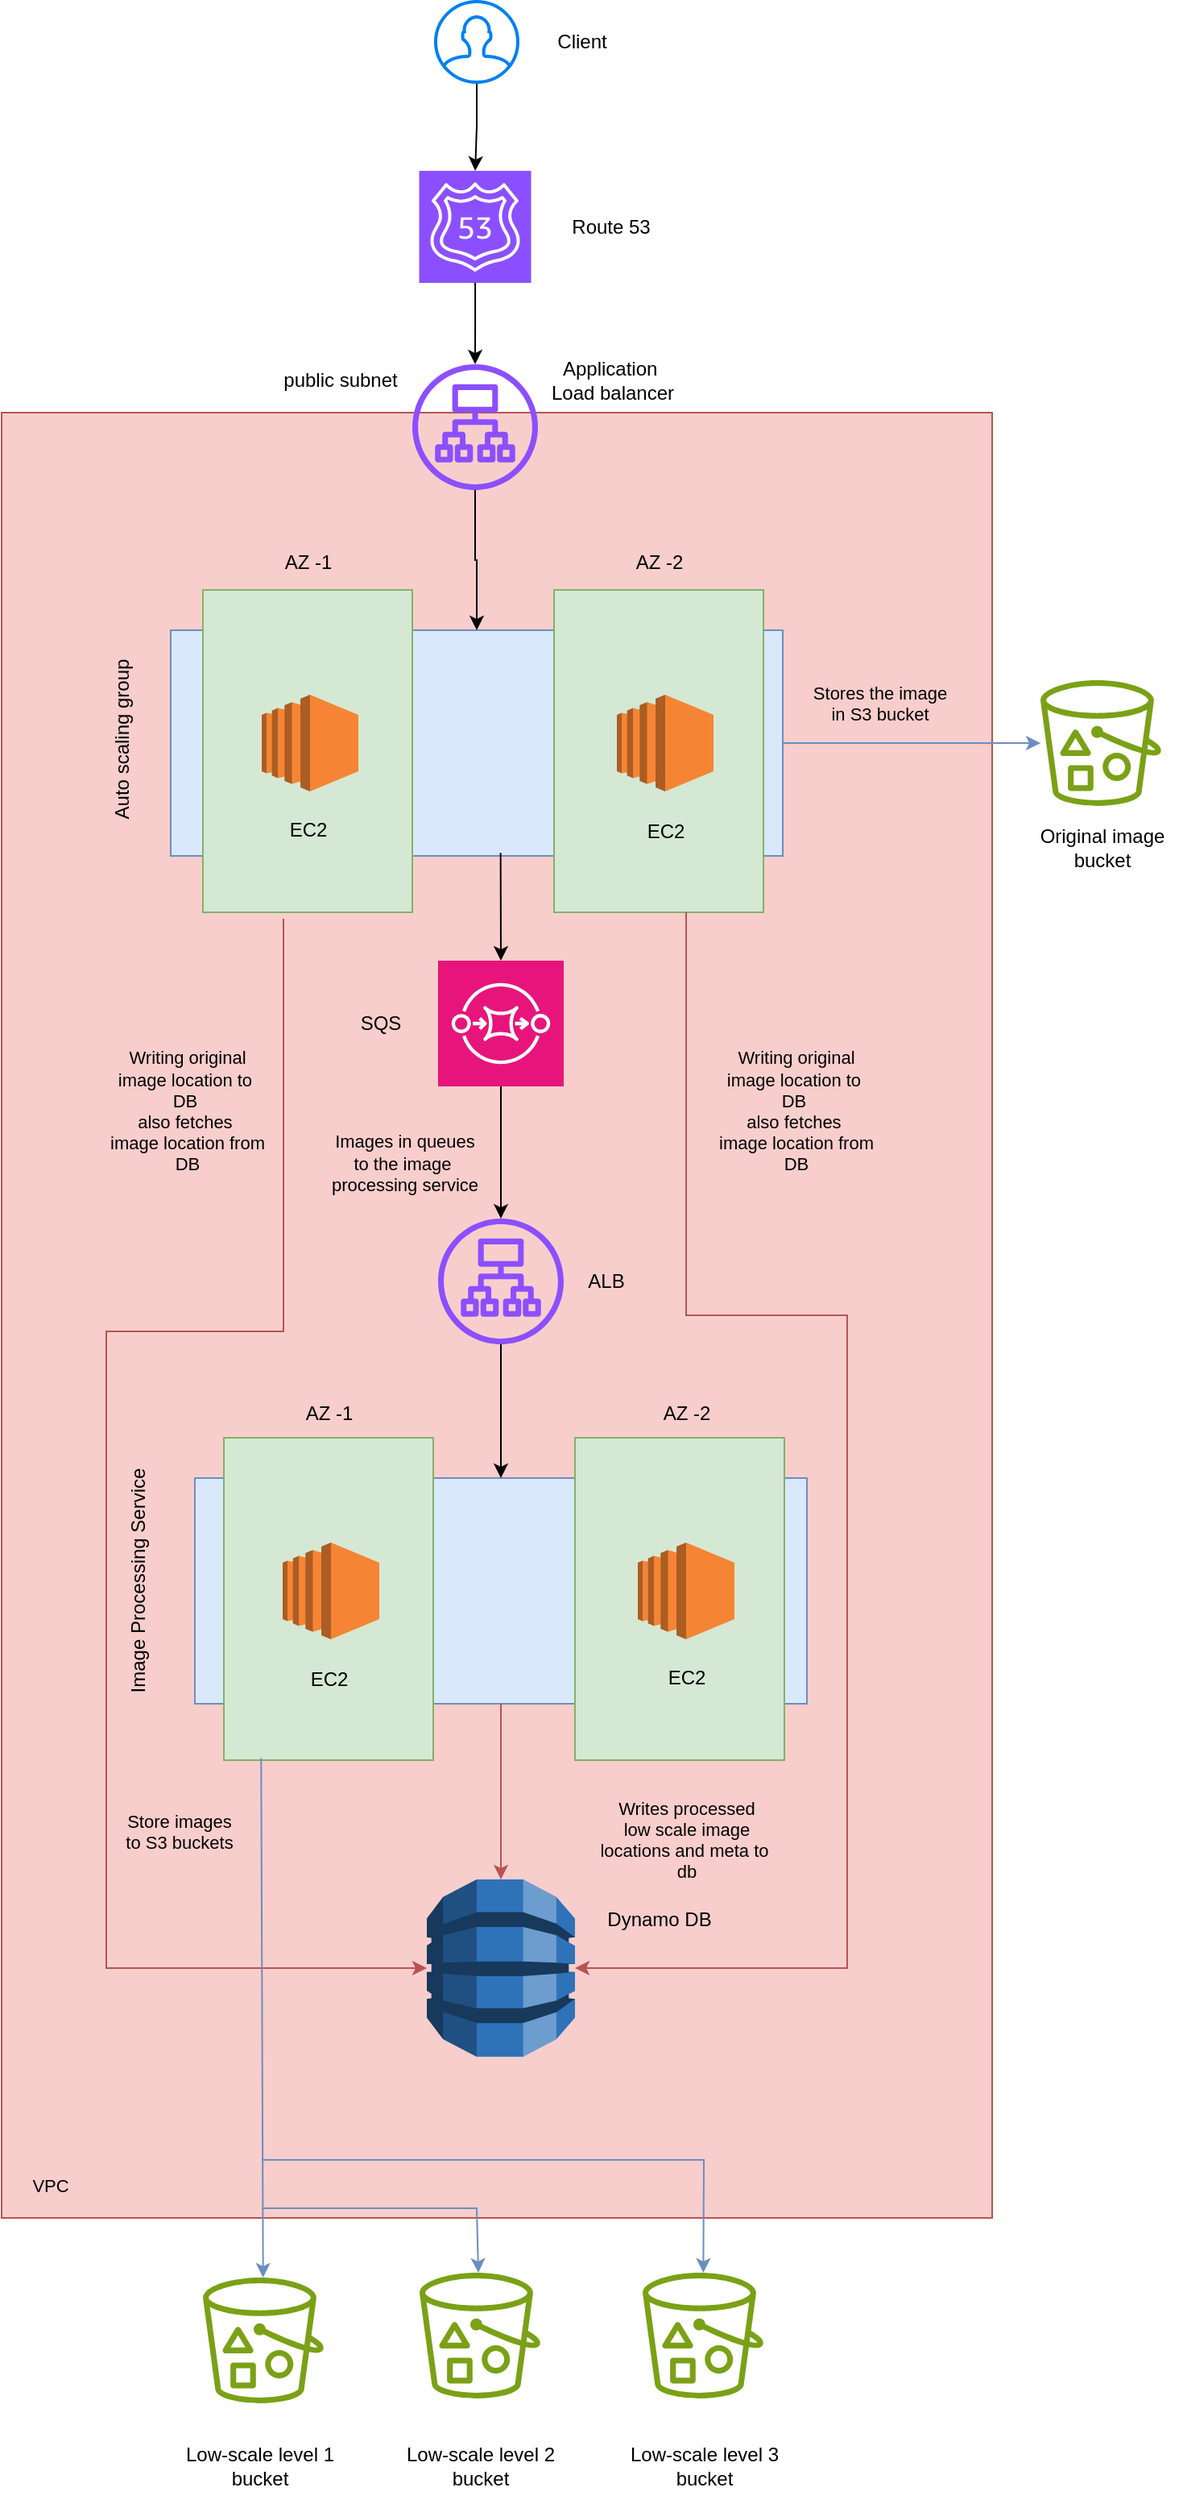 <mxfile version="24.5.2" type="device">
  <diagram name="Page-1" id="1oxudDO8bU1WySAomucz">
    <mxGraphModel dx="2225" dy="1471" grid="1" gridSize="10" guides="1" tooltips="1" connect="1" arrows="1" fold="1" page="1" pageScale="1" pageWidth="850" pageHeight="1100" math="0" shadow="0">
      <root>
        <mxCell id="0" />
        <mxCell id="1" parent="0" />
        <mxCell id="5tbBxWRqEk4kRLeEOehm-81" value="" style="group" vertex="1" connectable="0" parent="1">
          <mxGeometry x="80" y="130" width="732.5" height="1549" as="geometry" />
        </mxCell>
        <mxCell id="5tbBxWRqEk4kRLeEOehm-78" value="" style="whiteSpace=wrap;html=1;fillColor=#f8cecc;strokeColor=#b85450;" vertex="1" parent="5tbBxWRqEk4kRLeEOehm-81">
          <mxGeometry y="255" width="615" height="1120" as="geometry" />
        </mxCell>
        <mxCell id="5tbBxWRqEk4kRLeEOehm-29" value="" style="edgeStyle=orthogonalEdgeStyle;rounded=0;orthogonalLoop=1;jettySize=auto;html=1;fillColor=#dae8fc;strokeColor=#6c8ebf;" edge="1" parent="5tbBxWRqEk4kRLeEOehm-81" source="5tbBxWRqEk4kRLeEOehm-8" target="5tbBxWRqEk4kRLeEOehm-11">
          <mxGeometry relative="1" as="geometry" />
        </mxCell>
        <mxCell id="5tbBxWRqEk4kRLeEOehm-8" value="" style="whiteSpace=wrap;html=1;fillColor=#dae8fc;strokeColor=#6c8ebf;" vertex="1" parent="5tbBxWRqEk4kRLeEOehm-81">
          <mxGeometry x="105" y="390" width="380" height="140" as="geometry" />
        </mxCell>
        <mxCell id="5tbBxWRqEk4kRLeEOehm-10" value="" style="whiteSpace=wrap;html=1;fillColor=#d5e8d4;strokeColor=#82b366;" vertex="1" parent="5tbBxWRqEk4kRLeEOehm-81">
          <mxGeometry x="343" y="365" width="130" height="200" as="geometry" />
        </mxCell>
        <mxCell id="5tbBxWRqEk4kRLeEOehm-9" value="" style="whiteSpace=wrap;html=1;fillColor=#d5e8d4;strokeColor=#82b366;" vertex="1" parent="5tbBxWRqEk4kRLeEOehm-81">
          <mxGeometry x="125" y="365" width="130" height="200" as="geometry" />
        </mxCell>
        <mxCell id="5tbBxWRqEk4kRLeEOehm-3" value="" style="edgeStyle=orthogonalEdgeStyle;rounded=0;orthogonalLoop=1;jettySize=auto;html=1;" edge="1" parent="5tbBxWRqEk4kRLeEOehm-81" source="5tbBxWRqEk4kRLeEOehm-1" target="5tbBxWRqEk4kRLeEOehm-2">
          <mxGeometry relative="1" as="geometry" />
        </mxCell>
        <mxCell id="5tbBxWRqEk4kRLeEOehm-1" value="" style="html=1;verticalLabelPosition=bottom;align=center;labelBackgroundColor=#ffffff;verticalAlign=top;strokeWidth=2;strokeColor=#0080F0;shadow=0;dashed=0;shape=mxgraph.ios7.icons.user;" vertex="1" parent="5tbBxWRqEk4kRLeEOehm-81">
          <mxGeometry x="269.5" width="51" height="50" as="geometry" />
        </mxCell>
        <mxCell id="5tbBxWRqEk4kRLeEOehm-5" value="" style="edgeStyle=orthogonalEdgeStyle;rounded=0;orthogonalLoop=1;jettySize=auto;html=1;" edge="1" parent="5tbBxWRqEk4kRLeEOehm-81" source="5tbBxWRqEk4kRLeEOehm-2" target="5tbBxWRqEk4kRLeEOehm-4">
          <mxGeometry relative="1" as="geometry" />
        </mxCell>
        <mxCell id="5tbBxWRqEk4kRLeEOehm-2" value="" style="sketch=0;points=[[0,0,0],[0.25,0,0],[0.5,0,0],[0.75,0,0],[1,0,0],[0,1,0],[0.25,1,0],[0.5,1,0],[0.75,1,0],[1,1,0],[0,0.25,0],[0,0.5,0],[0,0.75,0],[1,0.25,0],[1,0.5,0],[1,0.75,0]];outlineConnect=0;fontColor=#232F3E;fillColor=#8C4FFF;strokeColor=#ffffff;dashed=0;verticalLabelPosition=bottom;verticalAlign=top;align=center;html=1;fontSize=12;fontStyle=0;aspect=fixed;shape=mxgraph.aws4.resourceIcon;resIcon=mxgraph.aws4.route_53;" vertex="1" parent="5tbBxWRqEk4kRLeEOehm-81">
          <mxGeometry x="259.25" y="105" width="69.5" height="69.5" as="geometry" />
        </mxCell>
        <mxCell id="5tbBxWRqEk4kRLeEOehm-26" value="" style="edgeStyle=orthogonalEdgeStyle;rounded=0;orthogonalLoop=1;jettySize=auto;html=1;" edge="1" parent="5tbBxWRqEk4kRLeEOehm-81" source="5tbBxWRqEk4kRLeEOehm-4" target="5tbBxWRqEk4kRLeEOehm-8">
          <mxGeometry relative="1" as="geometry" />
        </mxCell>
        <mxCell id="5tbBxWRqEk4kRLeEOehm-4" value="" style="sketch=0;outlineConnect=0;fontColor=#232F3E;gradientColor=none;fillColor=#8C4FFF;strokeColor=none;dashed=0;verticalLabelPosition=bottom;verticalAlign=top;align=center;html=1;fontSize=12;fontStyle=0;aspect=fixed;pointerEvents=1;shape=mxgraph.aws4.application_load_balancer;" vertex="1" parent="5tbBxWRqEk4kRLeEOehm-81">
          <mxGeometry x="255" y="225" width="78" height="78" as="geometry" />
        </mxCell>
        <mxCell id="5tbBxWRqEk4kRLeEOehm-6" value="" style="outlineConnect=0;dashed=0;verticalLabelPosition=bottom;verticalAlign=top;align=center;html=1;shape=mxgraph.aws3.ec2;fillColor=#F58534;gradientColor=none;" vertex="1" parent="5tbBxWRqEk4kRLeEOehm-81">
          <mxGeometry x="161.5" y="430" width="60" height="60" as="geometry" />
        </mxCell>
        <mxCell id="5tbBxWRqEk4kRLeEOehm-7" value="" style="outlineConnect=0;dashed=0;verticalLabelPosition=bottom;verticalAlign=top;align=center;html=1;shape=mxgraph.aws3.ec2;fillColor=#F58534;gradientColor=none;" vertex="1" parent="5tbBxWRqEk4kRLeEOehm-81">
          <mxGeometry x="382" y="430" width="60" height="60" as="geometry" />
        </mxCell>
        <mxCell id="5tbBxWRqEk4kRLeEOehm-11" value="" style="sketch=0;outlineConnect=0;fontColor=#232F3E;gradientColor=none;fillColor=#7AA116;strokeColor=none;dashed=0;verticalLabelPosition=bottom;verticalAlign=top;align=center;html=1;fontSize=12;fontStyle=0;aspect=fixed;pointerEvents=1;shape=mxgraph.aws4.bucket_with_objects;" vertex="1" parent="5tbBxWRqEk4kRLeEOehm-81">
          <mxGeometry x="645" y="421" width="75" height="78" as="geometry" />
        </mxCell>
        <mxCell id="5tbBxWRqEk4kRLeEOehm-12" value="" style="outlineConnect=0;dashed=0;verticalLabelPosition=bottom;verticalAlign=top;align=center;html=1;shape=mxgraph.aws3.dynamo_db;fillColor=#2E73B8;gradientColor=none;" vertex="1" parent="5tbBxWRqEk4kRLeEOehm-81">
          <mxGeometry x="264" y="1165" width="92" height="110" as="geometry" />
        </mxCell>
        <mxCell id="5tbBxWRqEk4kRLeEOehm-31" value="" style="edgeStyle=orthogonalEdgeStyle;rounded=0;orthogonalLoop=1;jettySize=auto;html=1;" edge="1" parent="5tbBxWRqEk4kRLeEOehm-81" source="5tbBxWRqEk4kRLeEOehm-14" target="5tbBxWRqEk4kRLeEOehm-23">
          <mxGeometry relative="1" as="geometry" />
        </mxCell>
        <mxCell id="5tbBxWRqEk4kRLeEOehm-14" value="" style="sketch=0;points=[[0,0,0],[0.25,0,0],[0.5,0,0],[0.75,0,0],[1,0,0],[0,1,0],[0.25,1,0],[0.5,1,0],[0.75,1,0],[1,1,0],[0,0.25,0],[0,0.5,0],[0,0.75,0],[1,0.25,0],[1,0.5,0],[1,0.75,0]];outlineConnect=0;fontColor=#232F3E;fillColor=#E7157B;strokeColor=#ffffff;dashed=0;verticalLabelPosition=bottom;verticalAlign=top;align=center;html=1;fontSize=12;fontStyle=0;aspect=fixed;shape=mxgraph.aws4.resourceIcon;resIcon=mxgraph.aws4.sqs;" vertex="1" parent="5tbBxWRqEk4kRLeEOehm-81">
          <mxGeometry x="271" y="595" width="78" height="78" as="geometry" />
        </mxCell>
        <mxCell id="5tbBxWRqEk4kRLeEOehm-15" value="" style="whiteSpace=wrap;html=1;fillColor=#dae8fc;strokeColor=#6c8ebf;" vertex="1" parent="5tbBxWRqEk4kRLeEOehm-81">
          <mxGeometry x="120" y="916" width="380" height="140" as="geometry" />
        </mxCell>
        <mxCell id="5tbBxWRqEk4kRLeEOehm-16" value="" style="whiteSpace=wrap;html=1;fillColor=#d5e8d4;strokeColor=#82b366;" vertex="1" parent="5tbBxWRqEk4kRLeEOehm-81">
          <mxGeometry x="356" y="891" width="130" height="200" as="geometry" />
        </mxCell>
        <mxCell id="5tbBxWRqEk4kRLeEOehm-17" value="" style="whiteSpace=wrap;html=1;fillColor=#d5e8d4;strokeColor=#82b366;" vertex="1" parent="5tbBxWRqEk4kRLeEOehm-81">
          <mxGeometry x="138" y="891" width="130" height="200" as="geometry" />
        </mxCell>
        <mxCell id="5tbBxWRqEk4kRLeEOehm-18" value="" style="outlineConnect=0;dashed=0;verticalLabelPosition=bottom;verticalAlign=top;align=center;html=1;shape=mxgraph.aws3.ec2;fillColor=#F58534;gradientColor=none;" vertex="1" parent="5tbBxWRqEk4kRLeEOehm-81">
          <mxGeometry x="174.5" y="956" width="60" height="60" as="geometry" />
        </mxCell>
        <mxCell id="5tbBxWRqEk4kRLeEOehm-19" value="" style="outlineConnect=0;dashed=0;verticalLabelPosition=bottom;verticalAlign=top;align=center;html=1;shape=mxgraph.aws3.ec2;fillColor=#F58534;gradientColor=none;" vertex="1" parent="5tbBxWRqEk4kRLeEOehm-81">
          <mxGeometry x="395" y="956" width="60" height="60" as="geometry" />
        </mxCell>
        <mxCell id="5tbBxWRqEk4kRLeEOehm-20" value="" style="sketch=0;outlineConnect=0;fontColor=#232F3E;gradientColor=none;fillColor=#7AA116;strokeColor=none;dashed=0;verticalLabelPosition=bottom;verticalAlign=top;align=center;html=1;fontSize=12;fontStyle=0;aspect=fixed;pointerEvents=1;shape=mxgraph.aws4.bucket_with_objects;" vertex="1" parent="5tbBxWRqEk4kRLeEOehm-81">
          <mxGeometry x="125" y="1412" width="75" height="78" as="geometry" />
        </mxCell>
        <mxCell id="5tbBxWRqEk4kRLeEOehm-21" value="" style="sketch=0;outlineConnect=0;fontColor=#232F3E;gradientColor=none;fillColor=#7AA116;strokeColor=none;dashed=0;verticalLabelPosition=bottom;verticalAlign=top;align=center;html=1;fontSize=12;fontStyle=0;aspect=fixed;pointerEvents=1;shape=mxgraph.aws4.bucket_with_objects;" vertex="1" parent="5tbBxWRqEk4kRLeEOehm-81">
          <mxGeometry x="259.5" y="1409" width="75" height="78" as="geometry" />
        </mxCell>
        <mxCell id="5tbBxWRqEk4kRLeEOehm-22" value="" style="sketch=0;outlineConnect=0;fontColor=#232F3E;gradientColor=none;fillColor=#7AA116;strokeColor=none;dashed=0;verticalLabelPosition=bottom;verticalAlign=top;align=center;html=1;fontSize=12;fontStyle=0;aspect=fixed;pointerEvents=1;shape=mxgraph.aws4.bucket_with_objects;" vertex="1" parent="5tbBxWRqEk4kRLeEOehm-81">
          <mxGeometry x="398" y="1409" width="75" height="78" as="geometry" />
        </mxCell>
        <mxCell id="5tbBxWRqEk4kRLeEOehm-32" value="" style="edgeStyle=orthogonalEdgeStyle;rounded=0;orthogonalLoop=1;jettySize=auto;html=1;" edge="1" parent="5tbBxWRqEk4kRLeEOehm-81" source="5tbBxWRqEk4kRLeEOehm-23" target="5tbBxWRqEk4kRLeEOehm-15">
          <mxGeometry relative="1" as="geometry" />
        </mxCell>
        <mxCell id="5tbBxWRqEk4kRLeEOehm-23" value="" style="sketch=0;outlineConnect=0;fontColor=#232F3E;gradientColor=none;fillColor=#8C4FFF;strokeColor=none;dashed=0;verticalLabelPosition=bottom;verticalAlign=top;align=center;html=1;fontSize=12;fontStyle=0;aspect=fixed;pointerEvents=1;shape=mxgraph.aws4.application_load_balancer;" vertex="1" parent="5tbBxWRqEk4kRLeEOehm-81">
          <mxGeometry x="271" y="755" width="78" height="78" as="geometry" />
        </mxCell>
        <mxCell id="5tbBxWRqEk4kRLeEOehm-27" value="" style="edgeStyle=none;orthogonalLoop=1;jettySize=auto;html=1;rounded=0;entryX=0;entryY=0.5;entryDx=0;entryDy=0;entryPerimeter=0;fillColor=#f8cecc;strokeColor=#b85450;" edge="1" parent="5tbBxWRqEk4kRLeEOehm-81" target="5tbBxWRqEk4kRLeEOehm-12">
          <mxGeometry width="100" relative="1" as="geometry">
            <mxPoint x="175" y="569" as="sourcePoint" />
            <mxPoint x="265" y="1315" as="targetPoint" />
            <Array as="points">
              <mxPoint x="175" y="605" />
              <mxPoint x="175" y="825" />
              <mxPoint x="65" y="825" />
              <mxPoint x="65" y="1220" />
            </Array>
          </mxGeometry>
        </mxCell>
        <mxCell id="5tbBxWRqEk4kRLeEOehm-28" value="" style="edgeStyle=none;orthogonalLoop=1;jettySize=auto;html=1;rounded=0;entryX=1;entryY=0.5;entryDx=0;entryDy=0;entryPerimeter=0;fillColor=#f8cecc;strokeColor=#b85450;" edge="1" parent="5tbBxWRqEk4kRLeEOehm-81" target="5tbBxWRqEk4kRLeEOehm-12">
          <mxGeometry width="100" relative="1" as="geometry">
            <mxPoint x="425" y="565" as="sourcePoint" />
            <mxPoint x="355" y="1315" as="targetPoint" />
            <Array as="points">
              <mxPoint x="425" y="625" />
              <mxPoint x="425" y="815" />
              <mxPoint x="525" y="815" />
              <mxPoint x="525" y="1220" />
            </Array>
          </mxGeometry>
        </mxCell>
        <mxCell id="5tbBxWRqEk4kRLeEOehm-30" value="" style="edgeStyle=none;orthogonalLoop=1;jettySize=auto;html=1;rounded=0;entryX=0.5;entryY=0;entryDx=0;entryDy=0;entryPerimeter=0;exitX=0.539;exitY=0.987;exitDx=0;exitDy=0;exitPerimeter=0;" edge="1" parent="5tbBxWRqEk4kRLeEOehm-81" source="5tbBxWRqEk4kRLeEOehm-8" target="5tbBxWRqEk4kRLeEOehm-14">
          <mxGeometry width="100" relative="1" as="geometry">
            <mxPoint x="310" y="535" as="sourcePoint" />
            <mxPoint x="347" y="615" as="targetPoint" />
            <Array as="points" />
          </mxGeometry>
        </mxCell>
        <mxCell id="5tbBxWRqEk4kRLeEOehm-33" value="" style="edgeStyle=none;orthogonalLoop=1;jettySize=auto;html=1;rounded=0;exitX=0.178;exitY=0.994;exitDx=0;exitDy=0;exitPerimeter=0;fillColor=#dae8fc;strokeColor=#6c8ebf;" edge="1" parent="5tbBxWRqEk4kRLeEOehm-81" source="5tbBxWRqEk4kRLeEOehm-17" target="5tbBxWRqEk4kRLeEOehm-20">
          <mxGeometry width="100" relative="1" as="geometry">
            <mxPoint x="165" y="1175" as="sourcePoint" />
            <mxPoint x="155" y="1205" as="targetPoint" />
            <Array as="points" />
          </mxGeometry>
        </mxCell>
        <mxCell id="5tbBxWRqEk4kRLeEOehm-36" value="" style="edgeStyle=none;orthogonalLoop=1;jettySize=auto;html=1;rounded=0;fillColor=#dae8fc;strokeColor=#6c8ebf;" edge="1" parent="5tbBxWRqEk4kRLeEOehm-81" target="5tbBxWRqEk4kRLeEOehm-21">
          <mxGeometry width="100" relative="1" as="geometry">
            <mxPoint x="161.5" y="1369" as="sourcePoint" />
            <mxPoint x="261.5" y="1369" as="targetPoint" />
            <Array as="points">
              <mxPoint x="295" y="1369" />
            </Array>
          </mxGeometry>
        </mxCell>
        <mxCell id="5tbBxWRqEk4kRLeEOehm-38" value="" style="edgeStyle=none;orthogonalLoop=1;jettySize=auto;html=1;rounded=0;fillColor=#dae8fc;strokeColor=#6c8ebf;" edge="1" parent="5tbBxWRqEk4kRLeEOehm-81" target="5tbBxWRqEk4kRLeEOehm-22">
          <mxGeometry width="100" relative="1" as="geometry">
            <mxPoint x="161.5" y="1339" as="sourcePoint" />
            <mxPoint x="425" y="1399" as="targetPoint" />
            <Array as="points">
              <mxPoint x="436" y="1339" />
            </Array>
          </mxGeometry>
        </mxCell>
        <mxCell id="5tbBxWRqEk4kRLeEOehm-39" value="" style="edgeStyle=none;orthogonalLoop=1;jettySize=auto;html=1;rounded=0;entryX=0.5;entryY=0;entryDx=0;entryDy=0;entryPerimeter=0;exitX=0.5;exitY=1;exitDx=0;exitDy=0;fillColor=#f8cecc;strokeColor=#b85450;" edge="1" parent="5tbBxWRqEk4kRLeEOehm-81" source="5tbBxWRqEk4kRLeEOehm-15" target="5tbBxWRqEk4kRLeEOehm-12">
          <mxGeometry width="100" relative="1" as="geometry">
            <mxPoint x="234.5" y="1215" as="sourcePoint" />
            <mxPoint x="334.5" y="1215" as="targetPoint" />
            <Array as="points" />
          </mxGeometry>
        </mxCell>
        <mxCell id="5tbBxWRqEk4kRLeEOehm-40" value="Original image&lt;div&gt;bucket&lt;/div&gt;" style="text;html=1;align=center;verticalAlign=middle;resizable=0;points=[];autosize=1;strokeColor=none;fillColor=none;" vertex="1" parent="5tbBxWRqEk4kRLeEOehm-81">
          <mxGeometry x="632.5" y="505" width="100" height="40" as="geometry" />
        </mxCell>
        <mxCell id="5tbBxWRqEk4kRLeEOehm-41" value="Application&amp;nbsp;&lt;div&gt;Load balancer&lt;/div&gt;" style="text;html=1;align=center;verticalAlign=middle;resizable=0;points=[];autosize=1;strokeColor=none;fillColor=none;" vertex="1" parent="5tbBxWRqEk4kRLeEOehm-81">
          <mxGeometry x="328.75" y="215" width="100" height="40" as="geometry" />
        </mxCell>
        <mxCell id="5tbBxWRqEk4kRLeEOehm-43" value="AZ -1" style="text;html=1;align=center;verticalAlign=middle;resizable=0;points=[];autosize=1;strokeColor=none;fillColor=none;" vertex="1" parent="5tbBxWRqEk4kRLeEOehm-81">
          <mxGeometry x="165" y="333" width="50" height="30" as="geometry" />
        </mxCell>
        <mxCell id="5tbBxWRqEk4kRLeEOehm-44" value="AZ -2" style="text;html=1;align=center;verticalAlign=middle;resizable=0;points=[];autosize=1;strokeColor=none;fillColor=none;" vertex="1" parent="5tbBxWRqEk4kRLeEOehm-81">
          <mxGeometry x="383" y="333" width="50" height="30" as="geometry" />
        </mxCell>
        <mxCell id="5tbBxWRqEk4kRLeEOehm-45" value="Auto scaling group" style="text;html=1;align=center;verticalAlign=middle;resizable=0;points=[];autosize=1;strokeColor=none;fillColor=none;rotation=-90;" vertex="1" parent="5tbBxWRqEk4kRLeEOehm-81">
          <mxGeometry x="15" y="443" width="120" height="30" as="geometry" />
        </mxCell>
        <mxCell id="5tbBxWRqEk4kRLeEOehm-46" value="Dynamo DB" style="text;html=1;align=center;verticalAlign=middle;resizable=0;points=[];autosize=1;strokeColor=none;fillColor=none;" vertex="1" parent="5tbBxWRqEk4kRLeEOehm-81">
          <mxGeometry x="363" y="1175" width="90" height="30" as="geometry" />
        </mxCell>
        <mxCell id="5tbBxWRqEk4kRLeEOehm-47" value="Route 53" style="text;html=1;align=center;verticalAlign=middle;resizable=0;points=[];autosize=1;strokeColor=none;fillColor=none;" vertex="1" parent="5tbBxWRqEk4kRLeEOehm-81">
          <mxGeometry x="343" y="124.75" width="70" height="30" as="geometry" />
        </mxCell>
        <mxCell id="5tbBxWRqEk4kRLeEOehm-48" value="SQS" style="text;html=1;align=center;verticalAlign=middle;resizable=0;points=[];autosize=1;strokeColor=none;fillColor=none;" vertex="1" parent="5tbBxWRqEk4kRLeEOehm-81">
          <mxGeometry x="209.5" y="619" width="50" height="30" as="geometry" />
        </mxCell>
        <mxCell id="5tbBxWRqEk4kRLeEOehm-49" value="Image Processing Service" style="text;html=1;align=center;verticalAlign=middle;resizable=0;points=[];autosize=1;strokeColor=none;fillColor=none;rotation=-90;" vertex="1" parent="5tbBxWRqEk4kRLeEOehm-81">
          <mxGeometry x="5" y="965" width="160" height="30" as="geometry" />
        </mxCell>
        <mxCell id="5tbBxWRqEk4kRLeEOehm-50" value="AZ -1" style="text;html=1;align=center;verticalAlign=middle;resizable=0;points=[];autosize=1;strokeColor=none;fillColor=none;" vertex="1" parent="5tbBxWRqEk4kRLeEOehm-81">
          <mxGeometry x="178" y="861" width="50" height="30" as="geometry" />
        </mxCell>
        <mxCell id="5tbBxWRqEk4kRLeEOehm-51" value="AZ -2" style="text;html=1;align=center;verticalAlign=middle;resizable=0;points=[];autosize=1;strokeColor=none;fillColor=none;" vertex="1" parent="5tbBxWRqEk4kRLeEOehm-81">
          <mxGeometry x="400" y="861" width="50" height="30" as="geometry" />
        </mxCell>
        <mxCell id="5tbBxWRqEk4kRLeEOehm-52" value="ALB" style="text;html=1;align=center;verticalAlign=middle;resizable=0;points=[];autosize=1;strokeColor=none;fillColor=none;" vertex="1" parent="5tbBxWRqEk4kRLeEOehm-81">
          <mxGeometry x="350" y="779" width="50" height="30" as="geometry" />
        </mxCell>
        <mxCell id="5tbBxWRqEk4kRLeEOehm-53" value="Low-scale level 1&lt;div&gt;bucket&lt;/div&gt;" style="text;html=1;align=center;verticalAlign=middle;resizable=0;points=[];autosize=1;strokeColor=none;fillColor=none;" vertex="1" parent="5tbBxWRqEk4kRLeEOehm-81">
          <mxGeometry x="100" y="1509" width="120" height="40" as="geometry" />
        </mxCell>
        <mxCell id="5tbBxWRqEk4kRLeEOehm-54" value="Low-scale level 2&lt;div&gt;bucket&lt;/div&gt;" style="text;html=1;align=center;verticalAlign=middle;resizable=0;points=[];autosize=1;strokeColor=none;fillColor=none;" vertex="1" parent="5tbBxWRqEk4kRLeEOehm-81">
          <mxGeometry x="237" y="1509" width="120" height="40" as="geometry" />
        </mxCell>
        <mxCell id="5tbBxWRqEk4kRLeEOehm-55" value="Low-scale level 3&lt;div&gt;bucket&lt;/div&gt;" style="text;html=1;align=center;verticalAlign=middle;resizable=0;points=[];autosize=1;strokeColor=none;fillColor=none;" vertex="1" parent="5tbBxWRqEk4kRLeEOehm-81">
          <mxGeometry x="375.5" y="1509" width="120" height="40" as="geometry" />
        </mxCell>
        <mxCell id="5tbBxWRqEk4kRLeEOehm-56" value="Client" style="text;html=1;align=center;verticalAlign=middle;resizable=0;points=[];autosize=1;strokeColor=none;fillColor=none;" vertex="1" parent="5tbBxWRqEk4kRLeEOehm-81">
          <mxGeometry x="334.5" y="10" width="50" height="30" as="geometry" />
        </mxCell>
        <mxCell id="5tbBxWRqEk4kRLeEOehm-67" value="&lt;span style=&quot;font-size: 11px;&quot;&gt;Writing original&lt;/span&gt;&lt;div style=&quot;font-size: 11px;&quot;&gt;image location to&amp;nbsp;&lt;/div&gt;&lt;div style=&quot;font-size: 11px;&quot;&gt;DB&amp;nbsp;&lt;/div&gt;&lt;div style=&quot;font-size: 11px;&quot;&gt;also fetches&amp;nbsp;&lt;/div&gt;&lt;div style=&quot;font-size: 11px;&quot;&gt;image location from&lt;/div&gt;&lt;div style=&quot;font-size: 11px;&quot;&gt;DB&lt;/div&gt;" style="text;html=1;align=center;verticalAlign=middle;resizable=0;points=[];autosize=1;strokeColor=none;fillColor=none;" vertex="1" parent="5tbBxWRqEk4kRLeEOehm-81">
          <mxGeometry x="433" y="643" width="120" height="90" as="geometry" />
        </mxCell>
        <mxCell id="5tbBxWRqEk4kRLeEOehm-69" value="&lt;span style=&quot;font-size: 11px;&quot;&gt;Writing original&lt;/span&gt;&lt;div style=&quot;font-size: 11px;&quot;&gt;image location to&amp;nbsp;&lt;/div&gt;&lt;div style=&quot;font-size: 11px;&quot;&gt;DB&amp;nbsp;&lt;/div&gt;&lt;div style=&quot;font-size: 11px;&quot;&gt;also fetches&amp;nbsp;&lt;/div&gt;&lt;div style=&quot;font-size: 11px;&quot;&gt;image location from&lt;/div&gt;&lt;div style=&quot;font-size: 11px;&quot;&gt;DB&lt;/div&gt;" style="text;html=1;align=center;verticalAlign=middle;resizable=0;points=[];autosize=1;strokeColor=none;fillColor=none;" vertex="1" parent="5tbBxWRqEk4kRLeEOehm-81">
          <mxGeometry x="54.5" y="643" width="120" height="90" as="geometry" />
        </mxCell>
        <mxCell id="5tbBxWRqEk4kRLeEOehm-70" value="&lt;span style=&quot;font-size: 11px;&quot;&gt;Images in queues&lt;/span&gt;&lt;div style=&quot;font-size: 11px;&quot;&gt;to the image&amp;nbsp;&lt;/div&gt;&lt;div style=&quot;font-size: 11px;&quot;&gt;processing service&lt;/div&gt;" style="text;html=1;align=center;verticalAlign=middle;resizable=0;points=[];autosize=1;strokeColor=none;fillColor=none;" vertex="1" parent="5tbBxWRqEk4kRLeEOehm-81">
          <mxGeometry x="195" y="695" width="110" height="50" as="geometry" />
        </mxCell>
        <mxCell id="5tbBxWRqEk4kRLeEOehm-71" value="&lt;span style=&quot;font-size: 11px;&quot;&gt;Stores the image&lt;/span&gt;&lt;div style=&quot;font-size: 11px;&quot;&gt;in S3 bucket&lt;/div&gt;" style="text;html=1;align=center;verticalAlign=middle;resizable=0;points=[];autosize=1;strokeColor=none;fillColor=none;" vertex="1" parent="5tbBxWRqEk4kRLeEOehm-81">
          <mxGeometry x="490" y="415" width="110" height="40" as="geometry" />
        </mxCell>
        <mxCell id="5tbBxWRqEk4kRLeEOehm-72" value="&lt;span style=&quot;font-size: 11px;&quot;&gt;Writes processed&lt;/span&gt;&lt;div style=&quot;font-size: 11px;&quot;&gt;low scale image&lt;/div&gt;&lt;div style=&quot;font-size: 11px;&quot;&gt;locations and meta to&amp;nbsp;&lt;/div&gt;&lt;div style=&quot;font-size: 11px;&quot;&gt;db&lt;/div&gt;" style="text;html=1;align=center;verticalAlign=middle;resizable=0;points=[];autosize=1;strokeColor=none;fillColor=none;" vertex="1" parent="5tbBxWRqEk4kRLeEOehm-81">
          <mxGeometry x="360" y="1105" width="130" height="70" as="geometry" />
        </mxCell>
        <mxCell id="5tbBxWRqEk4kRLeEOehm-73" value="&lt;span style=&quot;font-size: 11px;&quot;&gt;Store images&lt;/span&gt;&lt;div style=&quot;font-size: 11px;&quot;&gt;to S3 buckets&lt;/div&gt;" style="text;html=1;align=center;verticalAlign=middle;resizable=0;points=[];autosize=1;strokeColor=none;fillColor=none;" vertex="1" parent="5tbBxWRqEk4kRLeEOehm-81">
          <mxGeometry x="65" y="1115" width="90" height="40" as="geometry" />
        </mxCell>
        <mxCell id="5tbBxWRqEk4kRLeEOehm-74" value="EC2" style="text;html=1;align=center;verticalAlign=middle;resizable=0;points=[];autosize=1;strokeColor=none;fillColor=none;" vertex="1" parent="5tbBxWRqEk4kRLeEOehm-81">
          <mxGeometry x="165" y="499" width="50" height="30" as="geometry" />
        </mxCell>
        <mxCell id="5tbBxWRqEk4kRLeEOehm-75" value="EC2" style="text;html=1;align=center;verticalAlign=middle;resizable=0;points=[];autosize=1;strokeColor=none;fillColor=none;" vertex="1" parent="5tbBxWRqEk4kRLeEOehm-81">
          <mxGeometry x="387" y="500" width="50" height="30" as="geometry" />
        </mxCell>
        <mxCell id="5tbBxWRqEk4kRLeEOehm-76" value="EC2" style="text;html=1;align=center;verticalAlign=middle;resizable=0;points=[];autosize=1;strokeColor=none;fillColor=none;" vertex="1" parent="5tbBxWRqEk4kRLeEOehm-81">
          <mxGeometry x="178" y="1026" width="50" height="30" as="geometry" />
        </mxCell>
        <mxCell id="5tbBxWRqEk4kRLeEOehm-77" value="EC2" style="text;html=1;align=center;verticalAlign=middle;resizable=0;points=[];autosize=1;strokeColor=none;fillColor=none;" vertex="1" parent="5tbBxWRqEk4kRLeEOehm-81">
          <mxGeometry x="400" y="1025" width="50" height="30" as="geometry" />
        </mxCell>
        <mxCell id="5tbBxWRqEk4kRLeEOehm-79" value="&lt;span style=&quot;font-size: 11px;&quot;&gt;VPC&lt;/span&gt;" style="text;html=1;align=center;verticalAlign=middle;resizable=0;points=[];autosize=1;strokeColor=none;fillColor=none;" vertex="1" parent="5tbBxWRqEk4kRLeEOehm-81">
          <mxGeometry x="5" y="1340" width="50" height="30" as="geometry" />
        </mxCell>
        <mxCell id="5tbBxWRqEk4kRLeEOehm-80" value="public subnet" style="text;html=1;align=center;verticalAlign=middle;resizable=0;points=[];autosize=1;strokeColor=none;fillColor=none;" vertex="1" parent="5tbBxWRqEk4kRLeEOehm-81">
          <mxGeometry x="165" y="220" width="90" height="30" as="geometry" />
        </mxCell>
      </root>
    </mxGraphModel>
  </diagram>
</mxfile>
